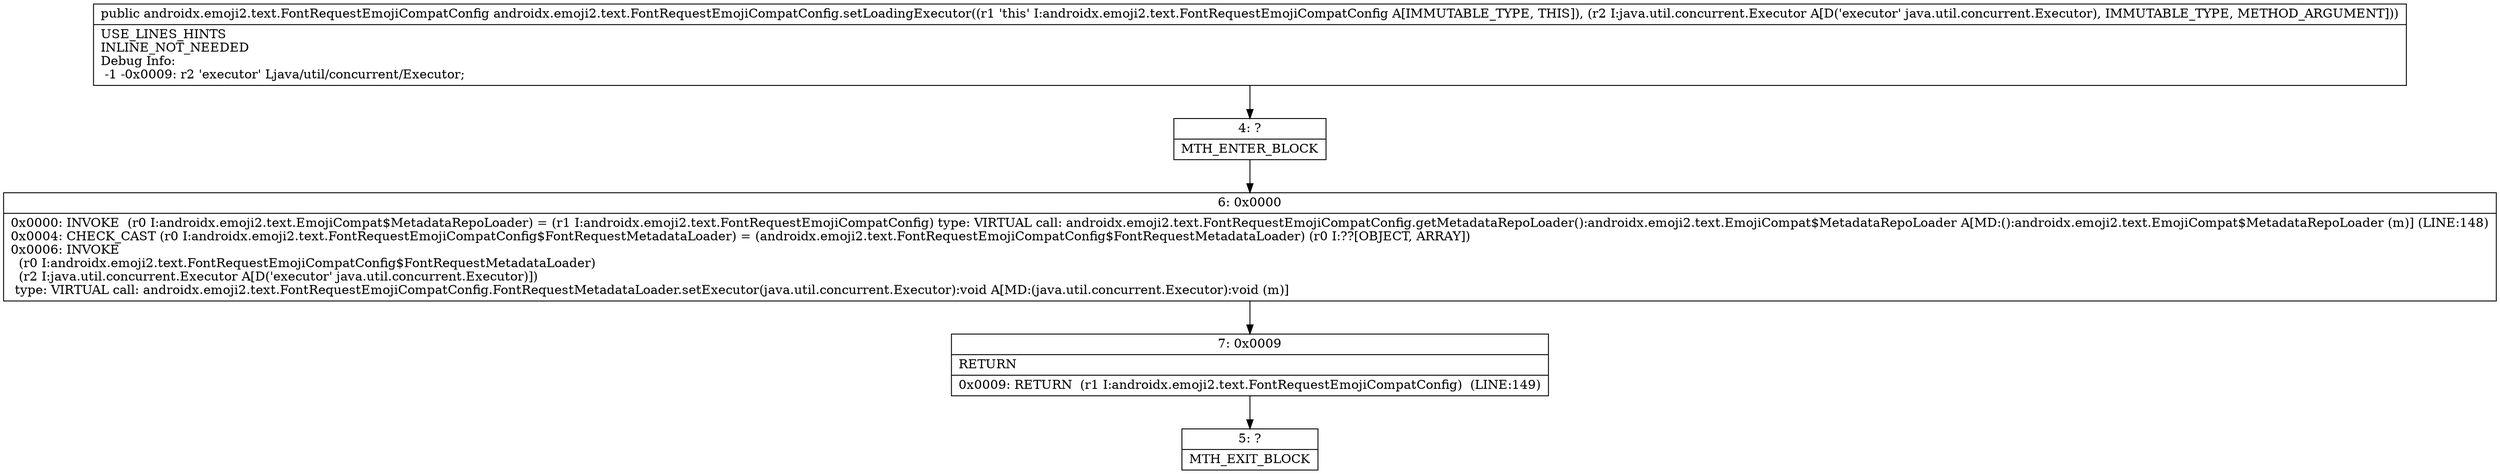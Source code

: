 digraph "CFG forandroidx.emoji2.text.FontRequestEmojiCompatConfig.setLoadingExecutor(Ljava\/util\/concurrent\/Executor;)Landroidx\/emoji2\/text\/FontRequestEmojiCompatConfig;" {
Node_4 [shape=record,label="{4\:\ ?|MTH_ENTER_BLOCK\l}"];
Node_6 [shape=record,label="{6\:\ 0x0000|0x0000: INVOKE  (r0 I:androidx.emoji2.text.EmojiCompat$MetadataRepoLoader) = (r1 I:androidx.emoji2.text.FontRequestEmojiCompatConfig) type: VIRTUAL call: androidx.emoji2.text.FontRequestEmojiCompatConfig.getMetadataRepoLoader():androidx.emoji2.text.EmojiCompat$MetadataRepoLoader A[MD:():androidx.emoji2.text.EmojiCompat$MetadataRepoLoader (m)] (LINE:148)\l0x0004: CHECK_CAST (r0 I:androidx.emoji2.text.FontRequestEmojiCompatConfig$FontRequestMetadataLoader) = (androidx.emoji2.text.FontRequestEmojiCompatConfig$FontRequestMetadataLoader) (r0 I:??[OBJECT, ARRAY]) \l0x0006: INVOKE  \l  (r0 I:androidx.emoji2.text.FontRequestEmojiCompatConfig$FontRequestMetadataLoader)\l  (r2 I:java.util.concurrent.Executor A[D('executor' java.util.concurrent.Executor)])\l type: VIRTUAL call: androidx.emoji2.text.FontRequestEmojiCompatConfig.FontRequestMetadataLoader.setExecutor(java.util.concurrent.Executor):void A[MD:(java.util.concurrent.Executor):void (m)]\l}"];
Node_7 [shape=record,label="{7\:\ 0x0009|RETURN\l|0x0009: RETURN  (r1 I:androidx.emoji2.text.FontRequestEmojiCompatConfig)  (LINE:149)\l}"];
Node_5 [shape=record,label="{5\:\ ?|MTH_EXIT_BLOCK\l}"];
MethodNode[shape=record,label="{public androidx.emoji2.text.FontRequestEmojiCompatConfig androidx.emoji2.text.FontRequestEmojiCompatConfig.setLoadingExecutor((r1 'this' I:androidx.emoji2.text.FontRequestEmojiCompatConfig A[IMMUTABLE_TYPE, THIS]), (r2 I:java.util.concurrent.Executor A[D('executor' java.util.concurrent.Executor), IMMUTABLE_TYPE, METHOD_ARGUMENT]))  | USE_LINES_HINTS\lINLINE_NOT_NEEDED\lDebug Info:\l  \-1 \-0x0009: r2 'executor' Ljava\/util\/concurrent\/Executor;\l}"];
MethodNode -> Node_4;Node_4 -> Node_6;
Node_6 -> Node_7;
Node_7 -> Node_5;
}

